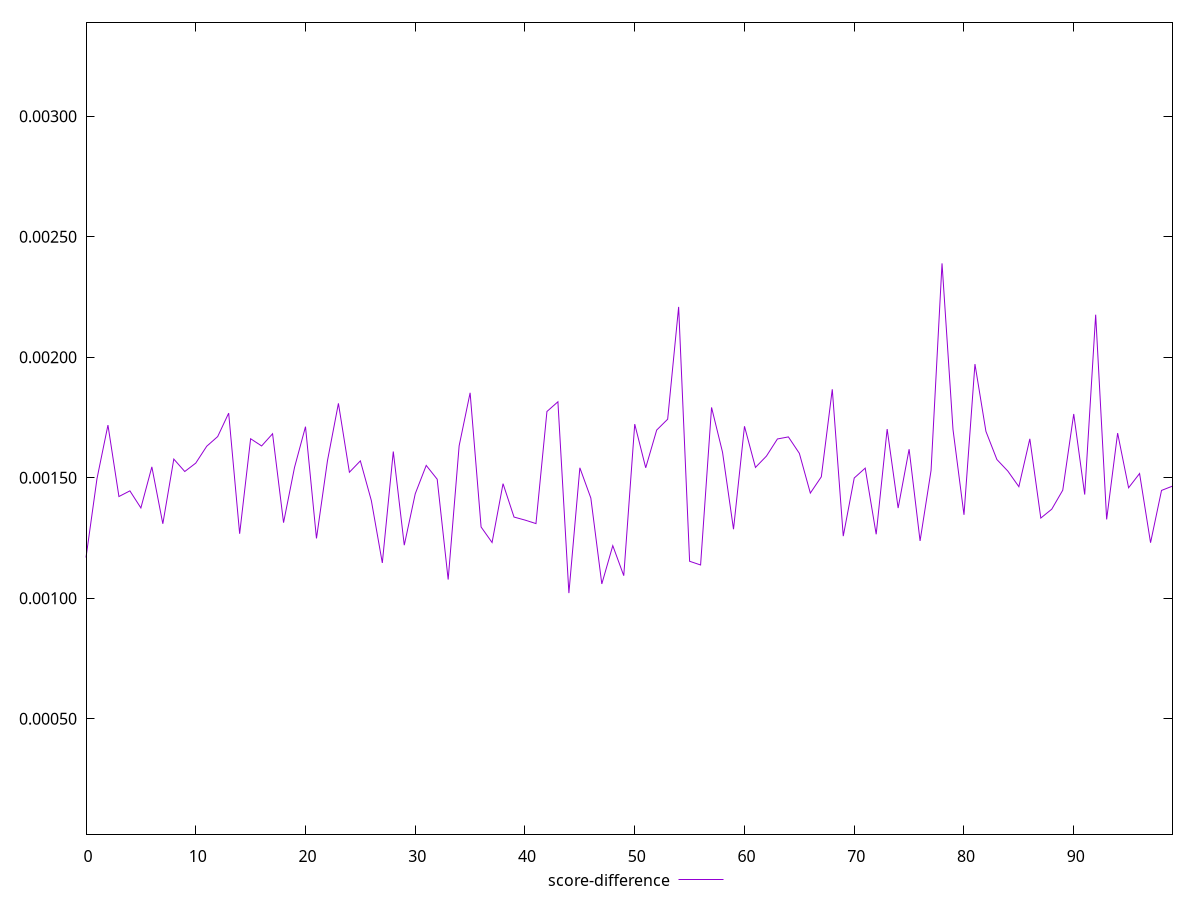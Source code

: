 reset

$scoreDifference <<EOF
0 0.0011688711383943673
1 0.0014959373225268413
2 0.0017183674285993211
3 0.001421925583793504
4 0.001445416555843737
5 0.0013745501782704839
6 0.0015449851949376203
7 0.0013087777203715234
8 0.0015772797723146992
9 0.0015257477870234126
10 0.0015605878166358167
11 0.0016305747236382562
12 0.0016707539570233187
13 0.0017679406480157756
14 0.001267494155923643
15 0.0016616873142462074
16 0.00163171396039119
17 0.0016823333067417234
18 0.0013136147814480914
19 0.001542752790671842
20 0.001711715294985039
21 0.0012481169226308264
22 0.0015699780222957482
23 0.0018083992508826086
24 0.0015226792839089232
25 0.0015698396261103476
26 0.001405164659457725
27 0.0011463762928621835
28 0.0016086658458378533
29 0.001220081314718291
30 0.0014333548693999942
31 0.0015510110280579914
32 0.0014937136841417509
33 0.0010774062240561655
34 0.0016324262846640902
35 0.0018523051074450514
36 0.0012955847989828406
37 0.0012312302962702582
38 0.0014752647328108992
39 0.0013367745924754981
40 0.001324263004035986
41 0.0013097037846183657
42 0.0017747545124912056
43 0.0018150201600684035
44 0.0010213360007452765
45 0.0015411141935490758
46 0.0014156387822807925
47 0.0010592753051734682
48 0.0012180970991026996
49 0.0010935549414485823
50 0.0017223679303657313
51 0.0015412051925880466
52 0.0016976370494559134
53 0.0017427736388293535
54 0.0022086762559230255
55 0.001153349902451417
56 0.0011379848591945851
57 0.0017916454673803095
58 0.0016056612557029393
59 0.0012863021725948443
60 0.001713388838612051
61 0.001542661723358929
62 0.0015896763896587895
63 0.0016607249396928259
64 0.0016693046870874806
65 0.0016010685937523084
66 0.0014362444963991194
67 0.0015036502232007587
68 0.0018668521958347117
69 0.001257621180039914
70 0.0014987871922778062
71 0.001539749689720149
72 0.0012652558940018377
73 0.0017017975474939995
74 0.0013741325925669123
75 0.001618318162431076
76 0.001237663083066165
77 0.001529997150191642
78 0.0023894021307873103
79 0.0016999366231484903
80 0.0013461239034022743
81 0.0019713932690130775
82 0.00169216654894222
83 0.0015754288360567692
84 0.0015272837709428
85 0.0014628417407822614
86 0.0016612541942918613
87 0.0013326078378256279
88 0.0013695870812979738
89 0.0014482375131144032
90 0.0017644655238922002
91 0.0014302114314783676
92 0.0021764069672508546
93 0.0013270673554348633
94 0.001685055079786335
95 0.001458296141313209
96 0.0015174104551657353
97 0.0012303463215679322
98 0.0014472822662917606
99 0.0014651623250928614
EOF

set key outside below
set xrange [0:99]
set yrange [0.000021336000745276508:0.0033894021307873104]
set trange [0.000021336000745276508:0.0033894021307873104]
set terminal svg size 640, 500 enhanced background rgb 'white'
set output "report_00008_2021-01-22T20:58:29.167/mainthread-work-breakdown/samples/pages+cached+noexternal/score-difference/values.svg"

plot $scoreDifference title "score-difference" with line

reset
